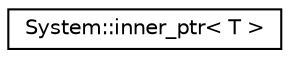 digraph G
{
  edge [fontname="Helvetica",fontsize="10",labelfontname="Helvetica",labelfontsize="10"];
  node [fontname="Helvetica",fontsize="10",shape=record];
  rankdir="LR";
  Node1 [label="System::inner_ptr\< T \>",height=0.2,width=0.4,color="black", fillcolor="white", style="filled",URL="$class_system_1_1inner__ptr.html"];
}
